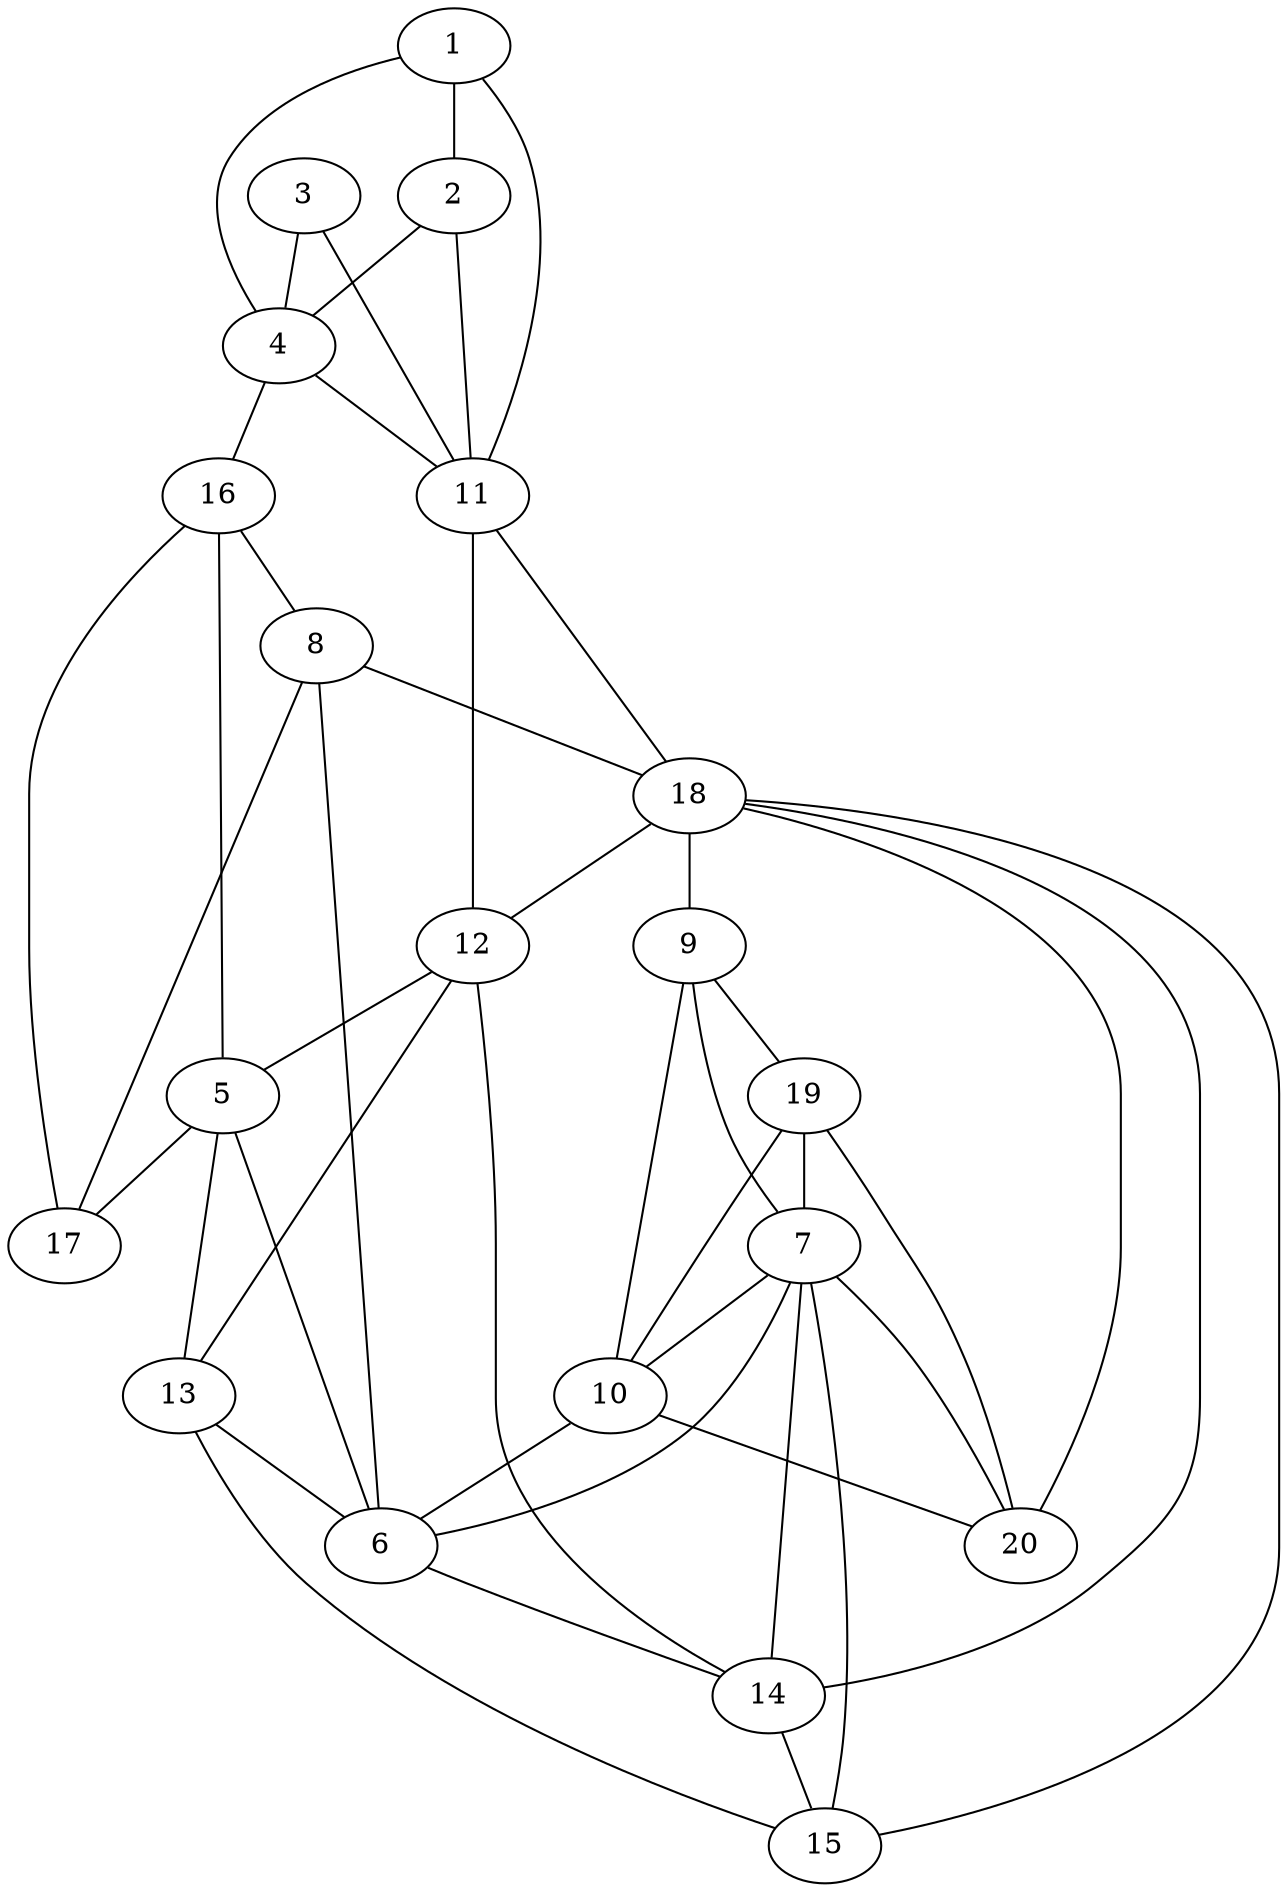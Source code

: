 graph pdb2sar {
	1	 [aaLength=5,
		sequence=CLSAL,
		type=0];
	2	 [aaLength=13,
		sequence=PEATDTLNLIASD,
		type=0];
	1 -- 2	 [distance0="9.678108",
		frequency=1,
		type0=1];
	4	 [aaLength=13,
		sequence=PEATDTLNLIASD,
		type=0];
	1 -- 4	 [distance0="35.90836",
		frequency=1,
		type0=2];
	11	 [aaLength=4,
		sequence=NRES,
		type=2];
	1 -- 11	 [distance0="36.69363",
		frequency=1,
		type0=3];
	2 -- 4	 [distance0="36.5804",
		frequency=1,
		type0=3];
	2 -- 11	 [distance0="32.34183",
		distance1="13.0",
		frequency=2,
		type0=2,
		type1=4];
	3	 [aaLength=5,
		sequence=CLSAL,
		type=0];
	3 -- 4	 [distance0="13.28329",
		distance1="1.0",
		frequency=2,
		type0=1,
		type1=4];
	3 -- 11	 [distance0="38.73801",
		frequency=1,
		type0=3];
	4 -- 11	 [distance0="31.38885",
		frequency=1,
		type0=3];
	16	 [aaLength=4,
		sequence=NRES,
		type=2];
	4 -- 16	 [distance0="30.67448",
		distance1="13.0",
		frequency=2,
		type0=2,
		type1=4];
	5	 [aaLength=7,
		sequence=YYHEYTV,
		type=1];
	13	 [aaLength=4,
		sequence=TPGA,
		type=2];
	5 -- 13	 [distance0="1.0",
		frequency=1,
		type0=4];
	6	 [aaLength=7,
		sequence=RRIICGE,
		type=1];
	5 -- 6	 [distance0="17.0",
		frequency=1,
		type0=3];
	17	 [aaLength=4,
		sequence=SYGY,
		type=2];
	5 -- 17	 [distance0="13.48199",
		frequency=1,
		type0=2];
	7	 [aaLength=5,
		sequence=EDYYT,
		type=1];
	6 -- 7	 [distance0="10.0",
		frequency=1,
		type0=2];
	14	 [aaLength=4,
		sequence=ATQE,
		type=2];
	6 -- 14	 [distance0="0.0",
		frequency=1,
		type0=5];
	10	 [aaLength=5,
		sequence=EDYYT,
		type=1];
	7 -- 10	 [distance0="0.0",
		frequency=1,
		type0=1];
	15	 [aaLength=4,
		sequence=DHYA,
		type=2];
	7 -- 15	 [distance0="1.0",
		frequency=1,
		type0=4];
	8	 [aaLength=7,
		sequence=YYHEYTV,
		type=1];
	8 -- 6	 [distance0="17.0",
		frequency=1,
		type0=3];
	8 -- 17	 [distance0="13.48199",
		frequency=1,
		type0=2];
	18	 [aaLength=4,
		sequence=TPGA,
		type=2];
	8 -- 18	 [distance0="1.0",
		frequency=1,
		type0=4];
	9	 [aaLength=7,
		sequence=RRIICGE,
		type=1];
	9 -- 7	 [distance0="10.0",
		frequency=1,
		type0=2];
	9 -- 10	 [distance0="10.0",
		frequency=1,
		type0=3];
	19	 [aaLength=4,
		sequence=ATQE,
		type=2];
	9 -- 19	 [distance0="0.0",
		frequency=1,
		type0=5];
	10 -- 6	 [distance0="10.0",
		frequency=1,
		type0=2];
	20	 [aaLength=4,
		sequence=DHYA,
		type=2];
	10 -- 20	 [distance0="1.0",
		frequency=1,
		type0=4];
	12	 [aaLength=4,
		sequence=SYGY,
		type=2];
	11 -- 12	 [distance0="13.42208",
		distance1="5.0",
		frequency=2,
		type0=1,
		type1=4];
	11 -- 18	 [distance0="20.9777",
		frequency=1,
		type0=2];
	12 -- 5	 [distance0="0.0",
		frequency=1,
		type0=5];
	12 -- 14	 [distance0="27.92062",
		frequency=1,
		type0=3];
	13 -- 6	 [distance0="5.0",
		frequency=1,
		type0=4];
	13 -- 12	 [distance0="32.1384",
		frequency=1,
		type0=3];
	13 -- 15	 [distance0="29.23568",
		frequency=1,
		type0=1];
	14 -- 7	 [distance0="0.0",
		frequency=1,
		type0=5];
	14 -- 15	 [distance0="22.27967",
		frequency=1,
		type0=1];
	14 -- 18	 [distance0="26.45391",
		frequency=1,
		type0=2];
	15 -- 18	 [distance0="29.85984",
		frequency=1,
		type0=3];
	16 -- 5	 [distance0="20.19489",
		frequency=1,
		type0=2];
	16 -- 8	 [distance0="20.19489",
		frequency=1,
		type0=3];
	16 -- 17	 [distance0="10.06394",
		distance1="5.0",
		frequency=2,
		type0=1,
		type1=4];
	18 -- 9	 [distance0="5.0",
		frequency=1,
		type0=4];
	18 -- 12	 [distance0="18.43519",
		frequency=1,
		type0=1];
	19 -- 7	 [distance0="22.38484",
		frequency=1,
		type0=2];
	19 -- 10	 [distance0="22.38484",
		distance1="0.0",
		frequency=2,
		type0=3,
		type1=5];
	19 -- 20	 [distance0="13.77923",
		frequency=1,
		type0=1];
	20 -- 7	 [distance0="29.35779",
		frequency=1,
		type0=3];
	20 -- 18	 [distance0="29.16331",
		frequency=1,
		type0=2];
}
